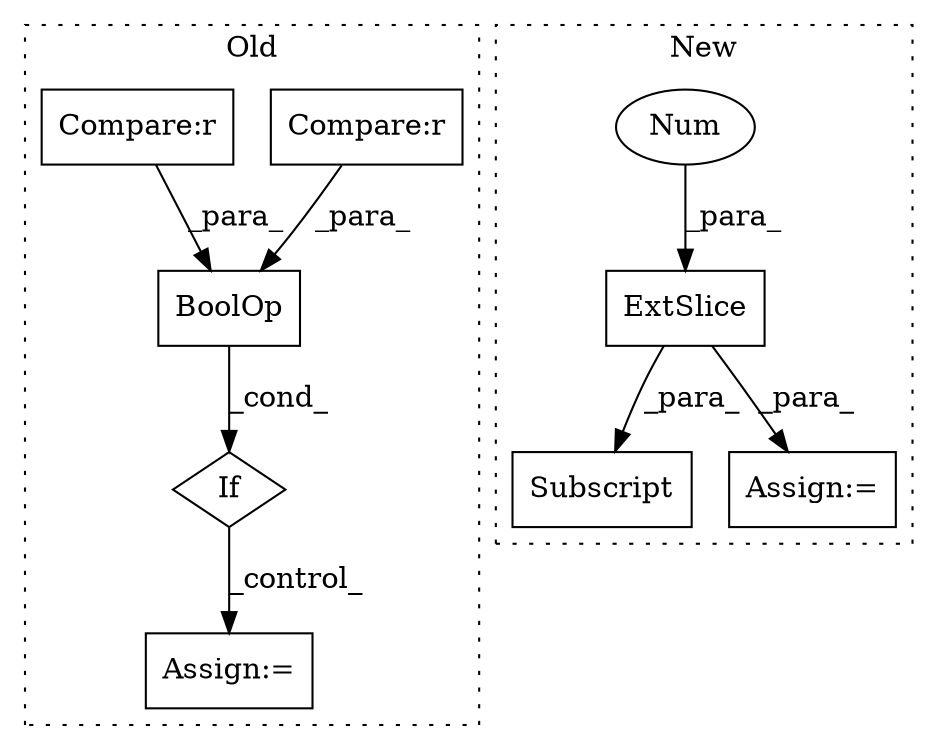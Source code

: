 digraph G {
subgraph cluster0 {
1 [label="BoolOp" a="72" s="9032" l="63" shape="box"];
4 [label="Compare:r" a="40" s="9060" l="35" shape="box"];
5 [label="If" a="96" s="9029" l="3" shape="diamond"];
6 [label="Assign:=" a="68" s="9125" l="3" shape="box"];
7 [label="Compare:r" a="40" s="9032" l="23" shape="box"];
label = "Old";
style="dotted";
}
subgraph cluster1 {
2 [label="ExtSlice" a="85" s="8709" l="4" shape="box"];
3 [label="Subscript" a="63" s="8709,0" l="29,0" shape="box"];
8 [label="Num" a="76" s="8736" l="1" shape="ellipse"];
9 [label="Assign:=" a="68" s="8683" l="16" shape="box"];
label = "New";
style="dotted";
}
1 -> 5 [label="_cond_"];
2 -> 3 [label="_para_"];
2 -> 9 [label="_para_"];
4 -> 1 [label="_para_"];
5 -> 6 [label="_control_"];
7 -> 1 [label="_para_"];
8 -> 2 [label="_para_"];
}